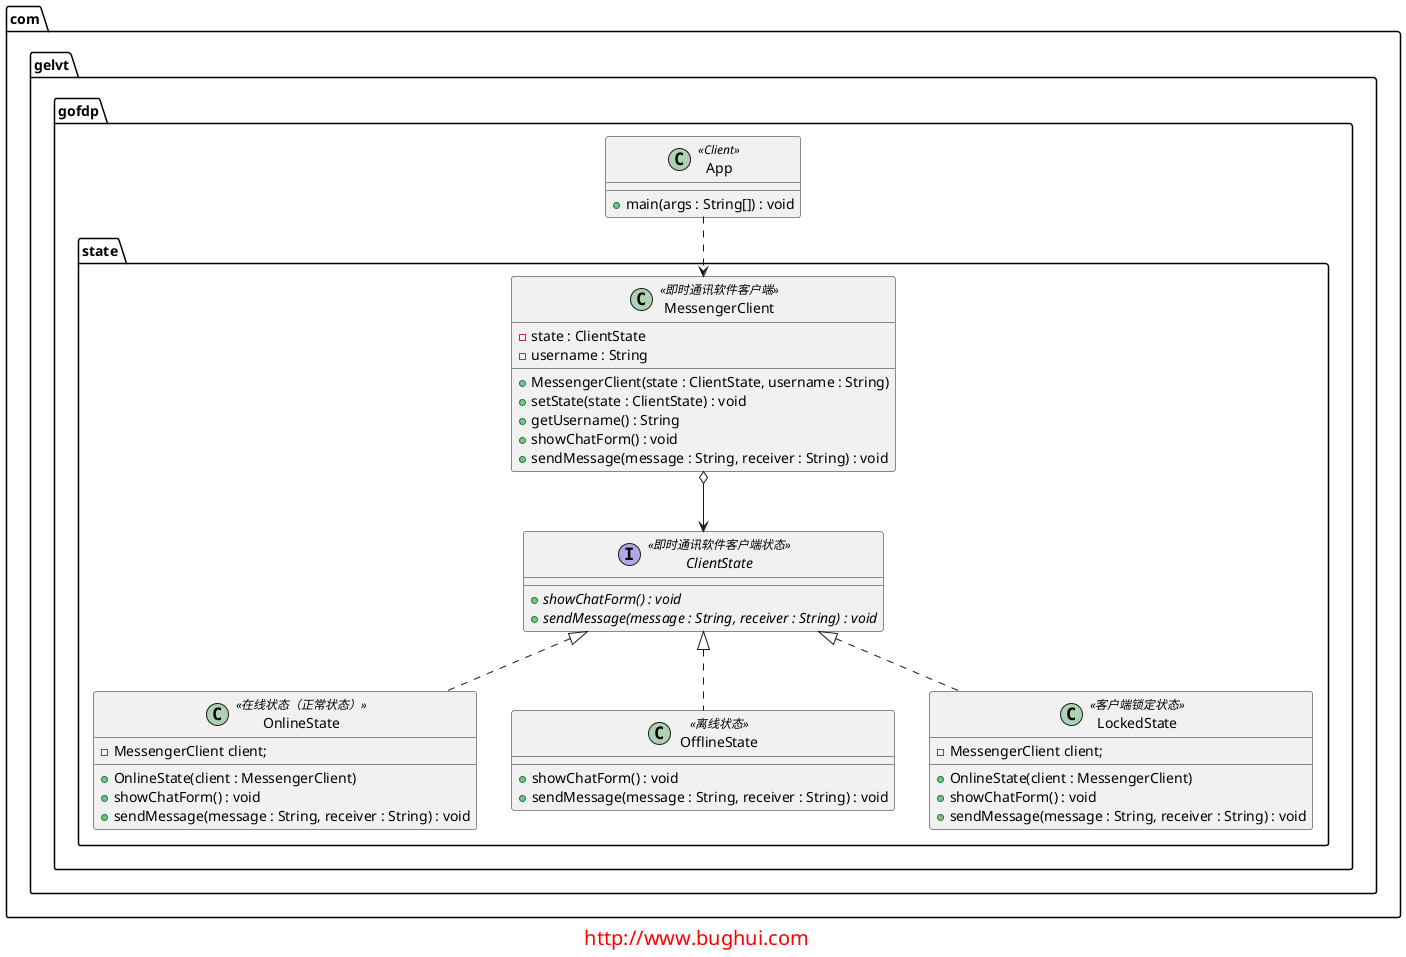 @startuml

package com.gelvt.gofdp.state{

    interface ClientState<<即时通讯软件客户端状态>> {
        + {abstract} showChatForm() : void
        + {abstract} sendMessage(message : String, receiver : String) : void
    }

    class MessengerClient <<即时通讯软件客户端>> {
        - state : ClientState
        - username : String
        + MessengerClient(state : ClientState, username : String)
        + setState(state : ClientState) : void
        + getUsername() : String
        + showChatForm() : void
        + sendMessage(message : String, receiver : String) : void
    }

    class OnlineState <<在线状态（正常状态）>> {
        - MessengerClient client;
        + OnlineState(client : MessengerClient)
        + showChatForm() : void
        + sendMessage(message : String, receiver : String) : void
    }

    class OfflineState <<离线状态>> {
        + showChatForm() : void
        + sendMessage(message : String, receiver : String) : void
    }

    class LockedState <<客户端锁定状态>> {
        - MessengerClient client;
        + OnlineState(client : MessengerClient)
        + showChatForm() : void
        + sendMessage(message : String, receiver : String) : void
    }

    MessengerClient o--> ClientState
    ClientState <|.. OnlineState
    ClientState <|.. OfflineState
    ClientState <|.. LockedState

}

package com.gelvt.gofdp{
    class App <<Client>>{
        + main(args : String[]) : void
    }
}

App ..> MessengerClient


footer
<font size="20" color="red">http://www.bughui.com</font>
endfooter

@enduml